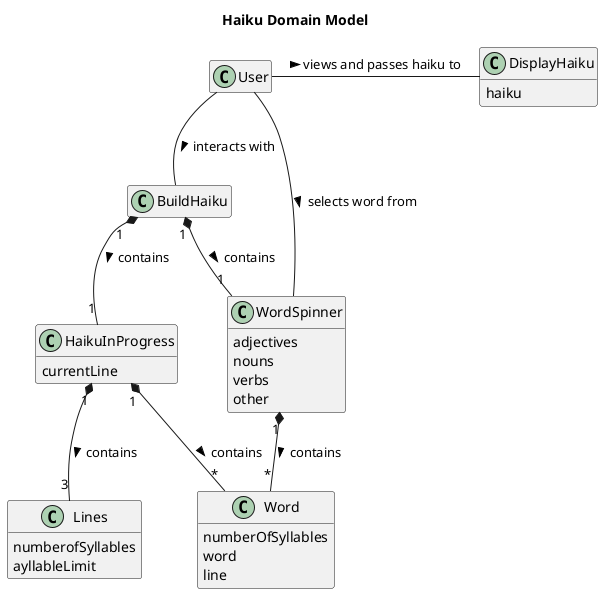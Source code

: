 @startuml

title Haiku Domain Model
class User {
}
class DisplayHaiku{
haiku
}
class BuildHaiku {
}
class HaikuInProgress {
currentLine
}
class Lines{
numberofSyllables
ayllableLimit
}
class WordSpinner {
adjectives
nouns
verbs
other
}
class Word{
numberOfSyllables
word
line
}


BuildHaiku "1" *-- "1" HaikuInProgress: contains >
BuildHaiku "1" *-- "1" WordSpinner : contains >
HaikuInProgress "1" *-- "3" Lines : contains >
HaikuInProgress "1" *-- "*" Word : contains >
WordSpinner "1" *-- "*" Word : contains >

User - DisplayHaiku: views and passes haiku to >

User -- WordSpinner: selects word from >
User -- BuildHaiku: interacts with >



hide empty members
hide methods

@enduml
